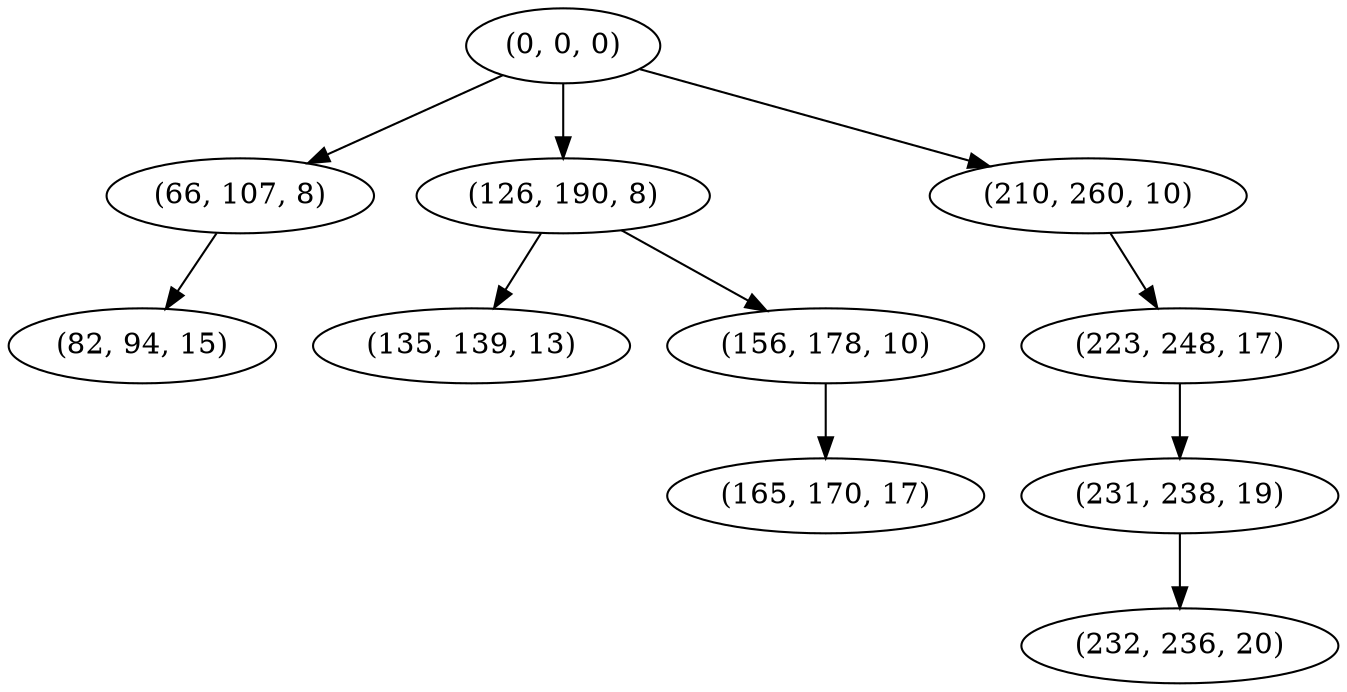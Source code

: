 digraph tree {
    "(0, 0, 0)";
    "(66, 107, 8)";
    "(82, 94, 15)";
    "(126, 190, 8)";
    "(135, 139, 13)";
    "(156, 178, 10)";
    "(165, 170, 17)";
    "(210, 260, 10)";
    "(223, 248, 17)";
    "(231, 238, 19)";
    "(232, 236, 20)";
    "(0, 0, 0)" -> "(66, 107, 8)";
    "(0, 0, 0)" -> "(126, 190, 8)";
    "(0, 0, 0)" -> "(210, 260, 10)";
    "(66, 107, 8)" -> "(82, 94, 15)";
    "(126, 190, 8)" -> "(135, 139, 13)";
    "(126, 190, 8)" -> "(156, 178, 10)";
    "(156, 178, 10)" -> "(165, 170, 17)";
    "(210, 260, 10)" -> "(223, 248, 17)";
    "(223, 248, 17)" -> "(231, 238, 19)";
    "(231, 238, 19)" -> "(232, 236, 20)";
}
